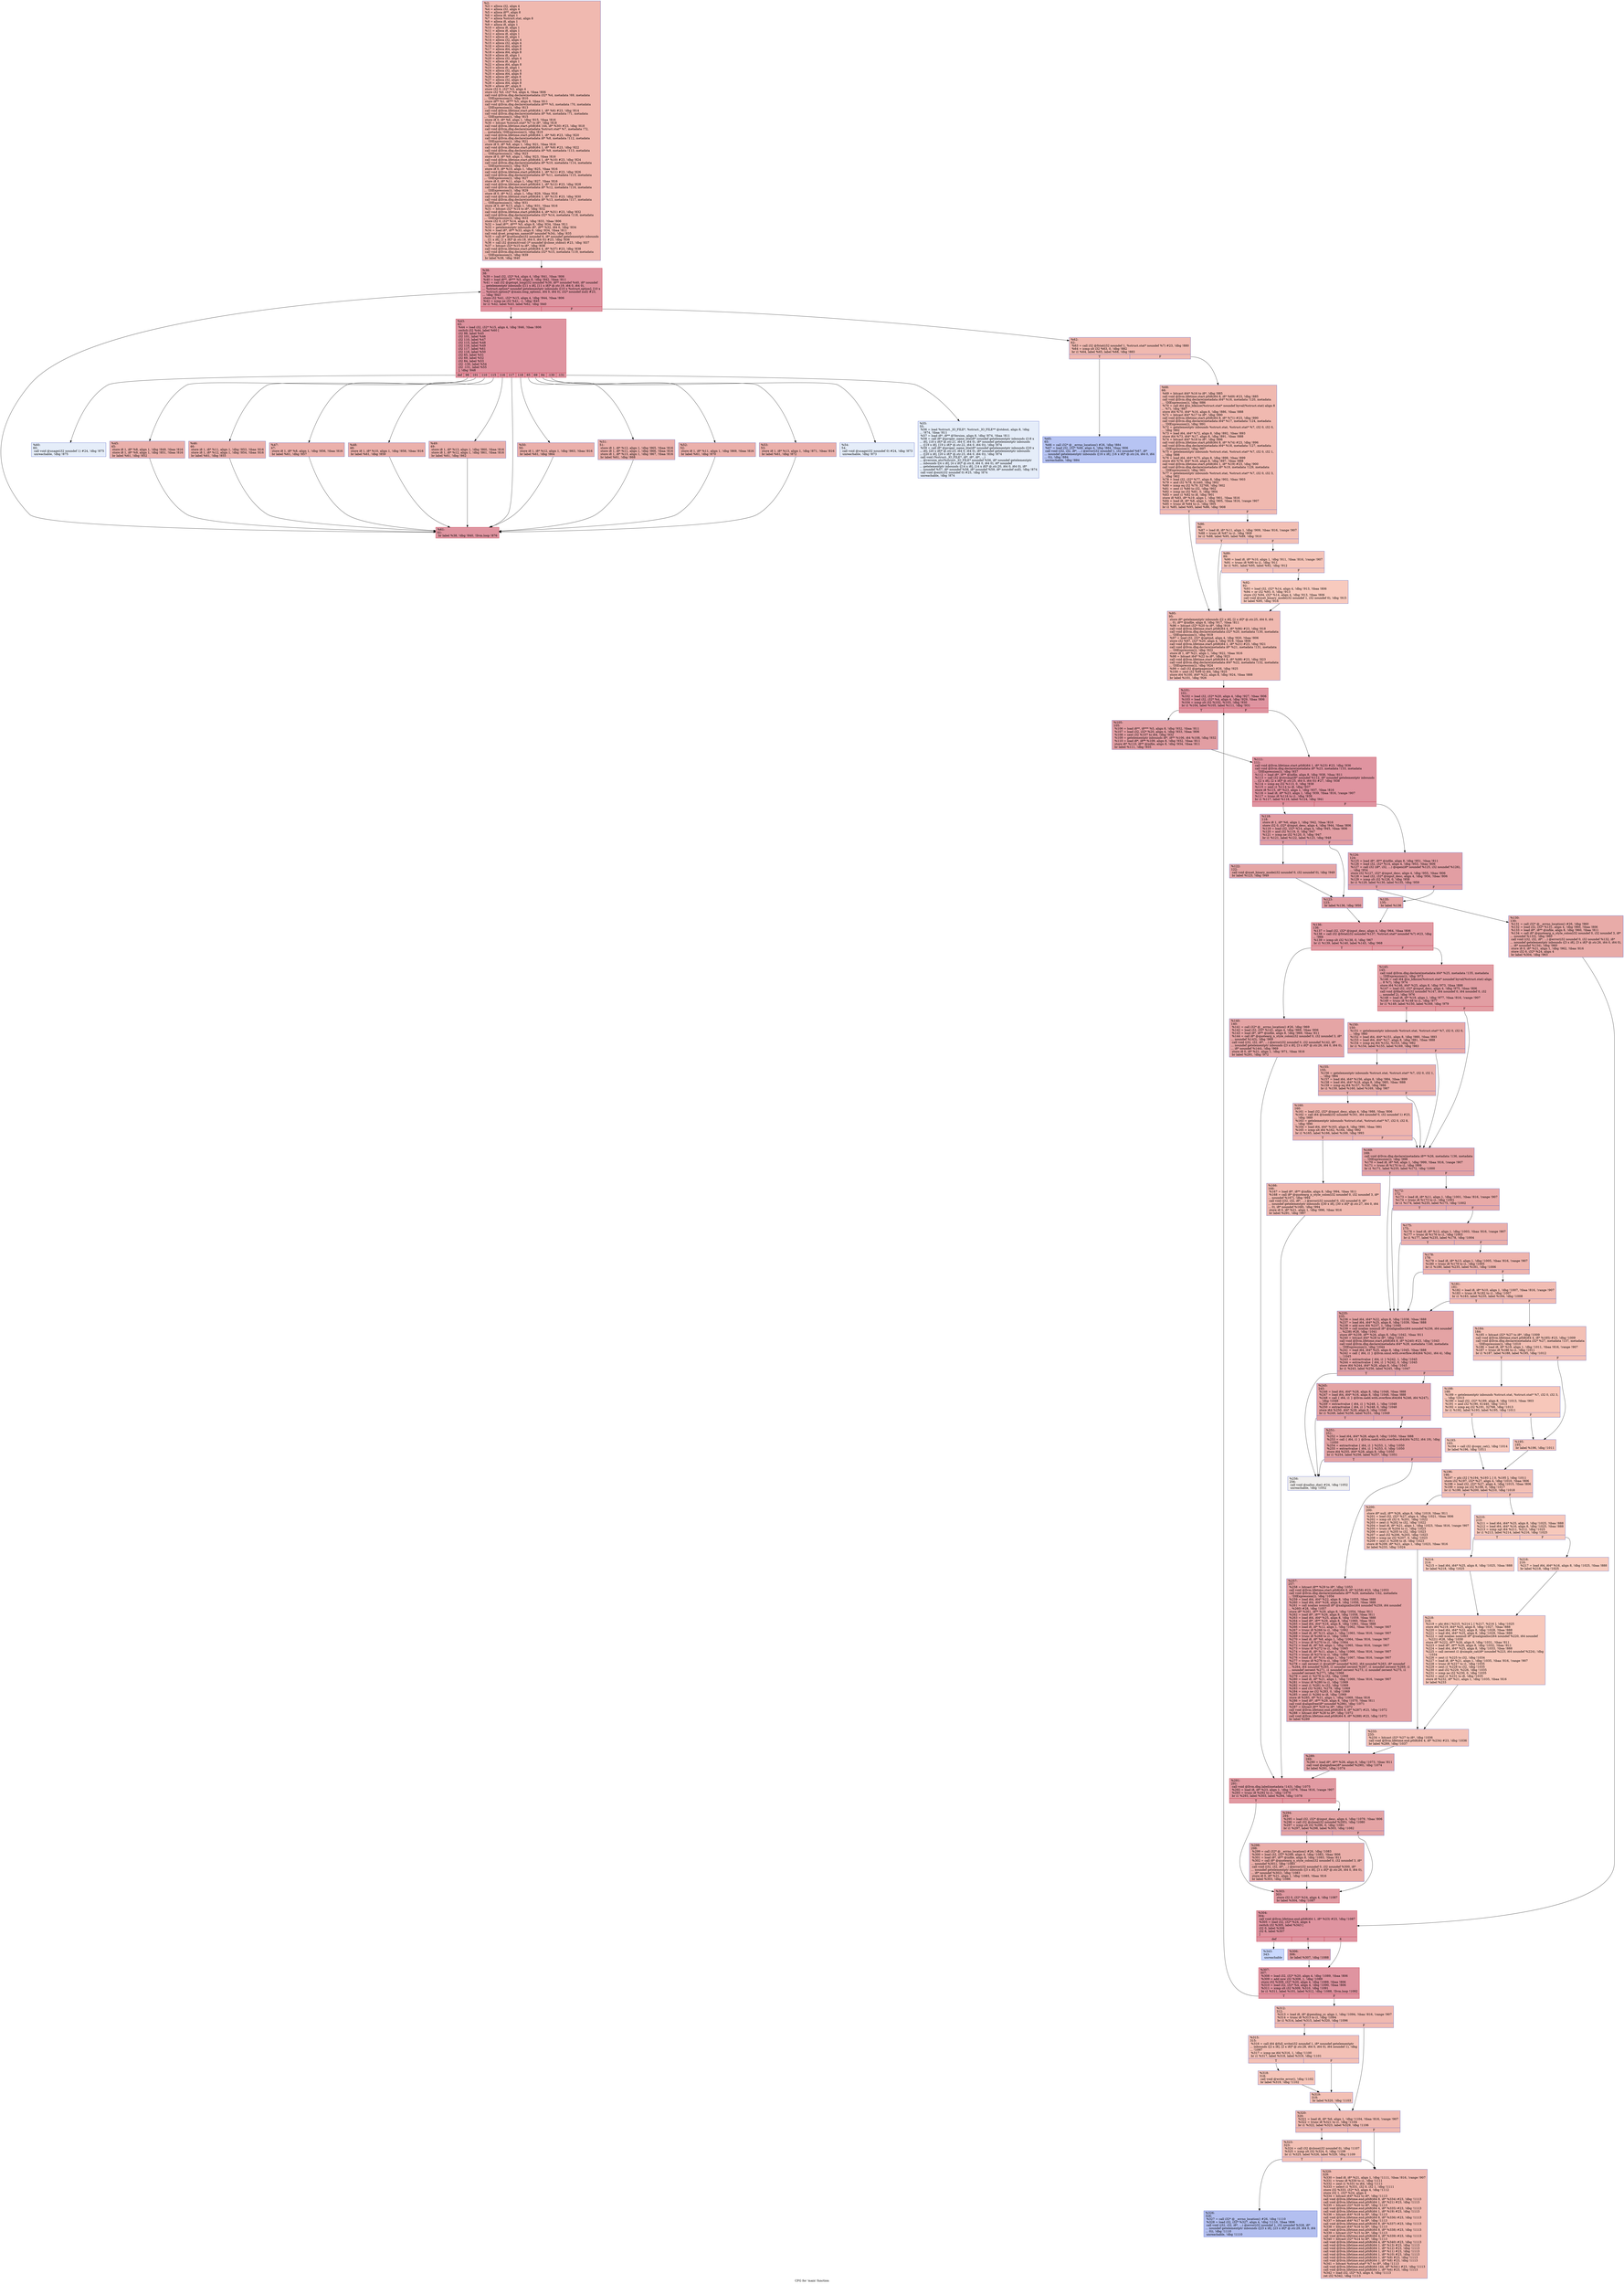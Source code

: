digraph "CFG for 'main' function" {
	label="CFG for 'main' function";

	Node0x7a3140 [shape=record,color="#3d50c3ff", style=filled, fillcolor="#de614d70",label="{%2:\l  %3 = alloca i32, align 4\l  %4 = alloca i32, align 4\l  %5 = alloca i8**, align 8\l  %6 = alloca i8, align 1\l  %7 = alloca %struct.stat, align 8\l  %8 = alloca i8, align 1\l  %9 = alloca i8, align 1\l  %10 = alloca i8, align 1\l  %11 = alloca i8, align 1\l  %12 = alloca i8, align 1\l  %13 = alloca i8, align 1\l  %14 = alloca i32, align 4\l  %15 = alloca i32, align 4\l  %16 = alloca i64, align 8\l  %17 = alloca i64, align 8\l  %18 = alloca i64, align 8\l  %19 = alloca i8, align 1\l  %20 = alloca i32, align 4\l  %21 = alloca i8, align 1\l  %22 = alloca i64, align 8\l  %23 = alloca i8, align 1\l  %24 = alloca i32, align 4\l  %25 = alloca i64, align 8\l  %26 = alloca i8*, align 8\l  %27 = alloca i32, align 4\l  %28 = alloca i64, align 8\l  %29 = alloca i8*, align 8\l  store i32 0, i32* %3, align 4\l  store i32 %0, i32* %4, align 4, !tbaa !806\l  call void @llvm.dbg.declare(metadata i32* %4, metadata !69, metadata\l... !DIExpression()), !dbg !810\l  store i8** %1, i8*** %5, align 8, !tbaa !811\l  call void @llvm.dbg.declare(metadata i8*** %5, metadata !70, metadata\l... !DIExpression()), !dbg !813\l  call void @llvm.lifetime.start.p0i8(i64 1, i8* %6) #23, !dbg !814\l  call void @llvm.dbg.declare(metadata i8* %6, metadata !71, metadata\l... !DIExpression()), !dbg !815\l  store i8 0, i8* %6, align 1, !dbg !815, !tbaa !816\l  %30 = bitcast %struct.stat* %7 to i8*, !dbg !818\l  call void @llvm.lifetime.start.p0i8(i64 144, i8* %30) #23, !dbg !818\l  call void @llvm.dbg.declare(metadata %struct.stat* %7, metadata !72,\l... metadata !DIExpression()), !dbg !819\l  call void @llvm.lifetime.start.p0i8(i64 1, i8* %8) #23, !dbg !820\l  call void @llvm.dbg.declare(metadata i8* %8, metadata !112, metadata\l... !DIExpression()), !dbg !821\l  store i8 0, i8* %8, align 1, !dbg !821, !tbaa !816\l  call void @llvm.lifetime.start.p0i8(i64 1, i8* %9) #23, !dbg !822\l  call void @llvm.dbg.declare(metadata i8* %9, metadata !113, metadata\l... !DIExpression()), !dbg !823\l  store i8 0, i8* %9, align 1, !dbg !823, !tbaa !816\l  call void @llvm.lifetime.start.p0i8(i64 1, i8* %10) #23, !dbg !824\l  call void @llvm.dbg.declare(metadata i8* %10, metadata !114, metadata\l... !DIExpression()), !dbg !825\l  store i8 0, i8* %10, align 1, !dbg !825, !tbaa !816\l  call void @llvm.lifetime.start.p0i8(i64 1, i8* %11) #23, !dbg !826\l  call void @llvm.dbg.declare(metadata i8* %11, metadata !115, metadata\l... !DIExpression()), !dbg !827\l  store i8 0, i8* %11, align 1, !dbg !827, !tbaa !816\l  call void @llvm.lifetime.start.p0i8(i64 1, i8* %12) #23, !dbg !828\l  call void @llvm.dbg.declare(metadata i8* %12, metadata !116, metadata\l... !DIExpression()), !dbg !829\l  store i8 0, i8* %12, align 1, !dbg !829, !tbaa !816\l  call void @llvm.lifetime.start.p0i8(i64 1, i8* %13) #23, !dbg !830\l  call void @llvm.dbg.declare(metadata i8* %13, metadata !117, metadata\l... !DIExpression()), !dbg !831\l  store i8 0, i8* %13, align 1, !dbg !831, !tbaa !816\l  %31 = bitcast i32* %14 to i8*, !dbg !832\l  call void @llvm.lifetime.start.p0i8(i64 4, i8* %31) #23, !dbg !832\l  call void @llvm.dbg.declare(metadata i32* %14, metadata !118, metadata\l... !DIExpression()), !dbg !833\l  store i32 0, i32* %14, align 4, !dbg !833, !tbaa !806\l  %32 = load i8**, i8*** %5, align 8, !dbg !834, !tbaa !811\l  %33 = getelementptr inbounds i8*, i8** %32, i64 0, !dbg !834\l  %34 = load i8*, i8** %33, align 8, !dbg !834, !tbaa !811\l  call void @set_program_name(i8* noundef %34), !dbg !835\l  %35 = call i8* @setlocale(i32 noundef 6, i8* noundef getelementptr inbounds\l... ([1 x i8], [1 x i8]* @.str.18, i64 0, i64 0)) #23, !dbg !836\l  %36 = call i32 @atexit(void ()* noundef @close_stdout) #23, !dbg !837\l  %37 = bitcast i32* %15 to i8*, !dbg !838\l  call void @llvm.lifetime.start.p0i8(i64 4, i8* %37) #23, !dbg !838\l  call void @llvm.dbg.declare(metadata i32* %15, metadata !119, metadata\l... !DIExpression()), !dbg !839\l  br label %38, !dbg !840\l}"];
	Node0x7a3140 -> Node0x798840;
	Node0x798840 [shape=record,color="#b70d28ff", style=filled, fillcolor="#b70d2870",label="{%38:\l38:                                               \l  %39 = load i32, i32* %4, align 4, !dbg !841, !tbaa !806\l  %40 = load i8**, i8*** %5, align 8, !dbg !842, !tbaa !811\l  %41 = call i32 @getopt_long(i32 noundef %39, i8** noundef %40, i8* noundef\l... getelementptr inbounds ([11 x i8], [11 x i8]* @.str.19, i64 0, i64 0),\l... %struct.option* noundef getelementptr inbounds ([10 x %struct.option], [10 x\l... %struct.option]* @main.long_options, i64 0, i64 0), i32* noundef null) #23,\l... !dbg !843\l  store i32 %41, i32* %15, align 4, !dbg !844, !tbaa !806\l  %42 = icmp ne i32 %41, -1, !dbg !845\l  br i1 %42, label %43, label %62, !dbg !840\l|{<s0>T|<s1>F}}"];
	Node0x798840:s0 -> Node0x798890;
	Node0x798840:s1 -> Node0x798cf0;
	Node0x798890 [shape=record,color="#b70d28ff", style=filled, fillcolor="#b70d2870",label="{%43:\l43:                                               \l  %44 = load i32, i32* %15, align 4, !dbg !846, !tbaa !806\l  switch i32 %44, label %60 [\l    i32 98, label %45\l    i32 101, label %46\l    i32 110, label %47\l    i32 115, label %48\l    i32 116, label %49\l    i32 117, label %61\l    i32 118, label %50\l    i32 65, label %51\l    i32 69, label %52\l    i32 84, label %53\l    i32 -130, label %54\l    i32 -131, label %55\l  ], !dbg !848\l|{<s0>def|<s1>98|<s2>101|<s3>110|<s4>115|<s5>116|<s6>117|<s7>118|<s8>65|<s9>69|<s10>84|<s11>-130|<s12>-131}}"];
	Node0x798890:s0 -> Node0x798c50;
	Node0x798890:s1 -> Node0x7988e0;
	Node0x798890:s2 -> Node0x798930;
	Node0x798890:s3 -> Node0x798980;
	Node0x798890:s4 -> Node0x7989d0;
	Node0x798890:s5 -> Node0x798a20;
	Node0x798890:s6 -> Node0x798ca0;
	Node0x798890:s7 -> Node0x798a70;
	Node0x798890:s8 -> Node0x798ac0;
	Node0x798890:s9 -> Node0x798b10;
	Node0x798890:s10 -> Node0x798b60;
	Node0x798890:s11 -> Node0x798bb0;
	Node0x798890:s12 -> Node0x798c00;
	Node0x7988e0 [shape=record,color="#3d50c3ff", style=filled, fillcolor="#d24b4070",label="{%45:\l45:                                               \l  store i8 1, i8* %8, align 1, !dbg !849, !tbaa !816\l  store i8 1, i8* %9, align 1, !dbg !851, !tbaa !816\l  br label %61, !dbg !852\l}"];
	Node0x7988e0 -> Node0x798ca0;
	Node0x798930 [shape=record,color="#3d50c3ff", style=filled, fillcolor="#d24b4070",label="{%46:\l46:                                               \l  store i8 1, i8* %11, align 1, !dbg !853, !tbaa !816\l  store i8 1, i8* %12, align 1, !dbg !854, !tbaa !816\l  br label %61, !dbg !855\l}"];
	Node0x798930 -> Node0x798ca0;
	Node0x798980 [shape=record,color="#3d50c3ff", style=filled, fillcolor="#d24b4070",label="{%47:\l47:                                               \l  store i8 1, i8* %8, align 1, !dbg !856, !tbaa !816\l  br label %61, !dbg !857\l}"];
	Node0x798980 -> Node0x798ca0;
	Node0x7989d0 [shape=record,color="#3d50c3ff", style=filled, fillcolor="#d24b4070",label="{%48:\l48:                                               \l  store i8 1, i8* %10, align 1, !dbg !858, !tbaa !816\l  br label %61, !dbg !859\l}"];
	Node0x7989d0 -> Node0x798ca0;
	Node0x798a20 [shape=record,color="#3d50c3ff", style=filled, fillcolor="#d24b4070",label="{%49:\l49:                                               \l  store i8 1, i8* %13, align 1, !dbg !860, !tbaa !816\l  store i8 1, i8* %12, align 1, !dbg !861, !tbaa !816\l  br label %61, !dbg !862\l}"];
	Node0x798a20 -> Node0x798ca0;
	Node0x798a70 [shape=record,color="#3d50c3ff", style=filled, fillcolor="#d24b4070",label="{%50:\l50:                                               \l  store i8 1, i8* %12, align 1, !dbg !863, !tbaa !816\l  br label %61, !dbg !864\l}"];
	Node0x798a70 -> Node0x798ca0;
	Node0x798ac0 [shape=record,color="#3d50c3ff", style=filled, fillcolor="#d24b4070",label="{%51:\l51:                                               \l  store i8 1, i8* %12, align 1, !dbg !865, !tbaa !816\l  store i8 1, i8* %11, align 1, !dbg !866, !tbaa !816\l  store i8 1, i8* %13, align 1, !dbg !867, !tbaa !816\l  br label %61, !dbg !868\l}"];
	Node0x798ac0 -> Node0x798ca0;
	Node0x798b10 [shape=record,color="#3d50c3ff", style=filled, fillcolor="#d24b4070",label="{%52:\l52:                                               \l  store i8 1, i8* %11, align 1, !dbg !869, !tbaa !816\l  br label %61, !dbg !870\l}"];
	Node0x798b10 -> Node0x798ca0;
	Node0x798b60 [shape=record,color="#3d50c3ff", style=filled, fillcolor="#d24b4070",label="{%53:\l53:                                               \l  store i8 1, i8* %13, align 1, !dbg !871, !tbaa !816\l  br label %61, !dbg !872\l}"];
	Node0x798b60 -> Node0x798ca0;
	Node0x798bb0 [shape=record,color="#3d50c3ff", style=filled, fillcolor="#c5d6f270",label="{%54:\l54:                                               \l  call void @usage(i32 noundef 0) #24, !dbg !873\l  unreachable, !dbg !873\l}"];
	Node0x798c00 [shape=record,color="#3d50c3ff", style=filled, fillcolor="#c5d6f270",label="{%55:\l55:                                               \l  %56 = load %struct._IO_FILE*, %struct._IO_FILE** @stdout, align 8, !dbg\l... !874, !tbaa !811\l  %57 = load i8*, i8** @Version, align 8, !dbg !874, !tbaa !811\l  %58 = call i8* @proper_name_lite(i8* noundef getelementptr inbounds ([18 x\l... i8], [18 x i8]* @.str.21, i64 0, i64 0), i8* noundef getelementptr inbounds\l... ([19 x i8], [19 x i8]* @.str.22, i64 0, i64 0)), !dbg !874\l  %59 = call i8* @proper_name_lite(i8* noundef getelementptr inbounds ([20 x\l... i8], [20 x i8]* @.str.23, i64 0, i64 0), i8* noundef getelementptr inbounds\l... ([20 x i8], [20 x i8]* @.str.23, i64 0, i64 0)), !dbg !874\l  call void (%struct._IO_FILE*, i8*, i8*, i8*, ...)\l... @version_etc(%struct._IO_FILE* noundef %56, i8* noundef getelementptr\l... inbounds ([4 x i8], [4 x i8]* @.str.8, i64 0, i64 0), i8* noundef\l... getelementptr inbounds ([14 x i8], [14 x i8]* @.str.20, i64 0, i64 0), i8*\l... noundef %57, i8* noundef %58, i8* noundef %59, i8* noundef null), !dbg !874\l  call void @exit(i32 noundef 0) #25, !dbg !874\l  unreachable, !dbg !874\l}"];
	Node0x798c50 [shape=record,color="#3d50c3ff", style=filled, fillcolor="#c5d6f270",label="{%60:\l60:                                               \l  call void @usage(i32 noundef 1) #24, !dbg !875\l  unreachable, !dbg !875\l}"];
	Node0x798ca0 [shape=record,color="#b70d28ff", style=filled, fillcolor="#b70d2870",label="{%61:\l61:                                               \l  br label %38, !dbg !840, !llvm.loop !876\l}"];
	Node0x798ca0 -> Node0x798840;
	Node0x798cf0 [shape=record,color="#3d50c3ff", style=filled, fillcolor="#de614d70",label="{%62:\l62:                                               \l  %63 = call i32 @fstat(i32 noundef 1, %struct.stat* noundef %7) #23, !dbg !880\l  %64 = icmp slt i32 %63, 0, !dbg !882\l  br i1 %64, label %65, label %68, !dbg !883\l|{<s0>T|<s1>F}}"];
	Node0x798cf0:s0 -> Node0x798d40;
	Node0x798cf0:s1 -> Node0x798d90;
	Node0x798d40 [shape=record,color="#3d50c3ff", style=filled, fillcolor="#5b7ae570",label="{%65:\l65:                                               \l  %66 = call i32* @__errno_location() #26, !dbg !884\l  %67 = load i32, i32* %66, align 4, !dbg !884, !tbaa !806\l  call void (i32, i32, i8*, ...) @error(i32 noundef 1, i32 noundef %67, i8*\l... noundef getelementptr inbounds ([16 x i8], [16 x i8]* @.str.24, i64 0, i64\l... 0)), !dbg !884\l  unreachable, !dbg !884\l}"];
	Node0x798d90 [shape=record,color="#3d50c3ff", style=filled, fillcolor="#de614d70",label="{%68:\l68:                                               \l  %69 = bitcast i64* %16 to i8*, !dbg !885\l  call void @llvm.lifetime.start.p0i8(i64 8, i8* %69) #23, !dbg !885\l  call void @llvm.dbg.declare(metadata i64* %16, metadata !120, metadata\l... !DIExpression()), !dbg !886\l  %70 = call i64 @io_blksize(%struct.stat* noundef byval(%struct.stat) align 8\l... %7), !dbg !887\l  store i64 %70, i64* %16, align 8, !dbg !886, !tbaa !888\l  %71 = bitcast i64* %17 to i8*, !dbg !890\l  call void @llvm.lifetime.start.p0i8(i64 8, i8* %71) #23, !dbg !890\l  call void @llvm.dbg.declare(metadata i64* %17, metadata !124, metadata\l... !DIExpression()), !dbg !891\l  %72 = getelementptr inbounds %struct.stat, %struct.stat* %7, i32 0, i32 0,\l... !dbg !892\l  %73 = load i64, i64* %72, align 8, !dbg !892, !tbaa !893\l  store i64 %73, i64* %17, align 8, !dbg !891, !tbaa !888\l  %74 = bitcast i64* %18 to i8*, !dbg !896\l  call void @llvm.lifetime.start.p0i8(i64 8, i8* %74) #23, !dbg !896\l  call void @llvm.dbg.declare(metadata i64* %18, metadata !127, metadata\l... !DIExpression()), !dbg !897\l  %75 = getelementptr inbounds %struct.stat, %struct.stat* %7, i32 0, i32 1,\l... !dbg !898\l  %76 = load i64, i64* %75, align 8, !dbg !898, !tbaa !899\l  store i64 %76, i64* %18, align 8, !dbg !897, !tbaa !888\l  call void @llvm.lifetime.start.p0i8(i64 1, i8* %19) #23, !dbg !900\l  call void @llvm.dbg.declare(metadata i8* %19, metadata !129, metadata\l... !DIExpression()), !dbg !901\l  %77 = getelementptr inbounds %struct.stat, %struct.stat* %7, i32 0, i32 3,\l... !dbg !902\l  %78 = load i32, i32* %77, align 8, !dbg !902, !tbaa !903\l  %79 = and i32 %78, 61440, !dbg !902\l  %80 = icmp eq i32 %79, 32768, !dbg !902\l  %81 = zext i1 %80 to i32, !dbg !902\l  %82 = icmp ne i32 %81, 0, !dbg !904\l  %83 = zext i1 %82 to i8, !dbg !901\l  store i8 %83, i8* %19, align 1, !dbg !901, !tbaa !816\l  %84 = load i8, i8* %8, align 1, !dbg !905, !tbaa !816, !range !907\l  %85 = trunc i8 %84 to i1, !dbg !905\l  br i1 %85, label %95, label %86, !dbg !908\l|{<s0>T|<s1>F}}"];
	Node0x798d90:s0 -> Node0x798ed0;
	Node0x798d90:s1 -> Node0x798de0;
	Node0x798de0 [shape=record,color="#3d50c3ff", style=filled, fillcolor="#e5705870",label="{%86:\l86:                                               \l  %87 = load i8, i8* %11, align 1, !dbg !909, !tbaa !816, !range !907\l  %88 = trunc i8 %87 to i1, !dbg !909\l  br i1 %88, label %95, label %89, !dbg !910\l|{<s0>T|<s1>F}}"];
	Node0x798de0:s0 -> Node0x798ed0;
	Node0x798de0:s1 -> Node0x798e30;
	Node0x798e30 [shape=record,color="#3d50c3ff", style=filled, fillcolor="#e97a5f70",label="{%89:\l89:                                               \l  %90 = load i8, i8* %10, align 1, !dbg !911, !tbaa !816, !range !907\l  %91 = trunc i8 %90 to i1, !dbg !911\l  br i1 %91, label %95, label %92, !dbg !912\l|{<s0>T|<s1>F}}"];
	Node0x798e30:s0 -> Node0x798ed0;
	Node0x798e30:s1 -> Node0x798e80;
	Node0x798e80 [shape=record,color="#3d50c3ff", style=filled, fillcolor="#ef886b70",label="{%92:\l92:                                               \l  %93 = load i32, i32* %14, align 4, !dbg !913, !tbaa !806\l  %94 = or i32 %93, 0, !dbg !913\l  store i32 %94, i32* %14, align 4, !dbg !913, !tbaa !806\l  call void @xset_binary_mode(i32 noundef 1, i32 noundef 0), !dbg !915\l  br label %95, !dbg !916\l}"];
	Node0x798e80 -> Node0x798ed0;
	Node0x798ed0 [shape=record,color="#3d50c3ff", style=filled, fillcolor="#de614d70",label="{%95:\l95:                                               \l  store i8* getelementptr inbounds ([2 x i8], [2 x i8]* @.str.25, i64 0, i64\l... 0), i8** @infile, align 8, !dbg !917, !tbaa !811\l  %96 = bitcast i32* %20 to i8*, !dbg !918\l  call void @llvm.lifetime.start.p0i8(i64 4, i8* %96) #23, !dbg !918\l  call void @llvm.dbg.declare(metadata i32* %20, metadata !130, metadata\l... !DIExpression()), !dbg !919\l  %97 = load i32, i32* @optind, align 4, !dbg !920, !tbaa !806\l  store i32 %97, i32* %20, align 4, !dbg !919, !tbaa !806\l  call void @llvm.lifetime.start.p0i8(i64 1, i8* %21) #23, !dbg !921\l  call void @llvm.dbg.declare(metadata i8* %21, metadata !131, metadata\l... !DIExpression()), !dbg !922\l  store i8 1, i8* %21, align 1, !dbg !922, !tbaa !816\l  %98 = bitcast i64* %22 to i8*, !dbg !923\l  call void @llvm.lifetime.start.p0i8(i64 8, i8* %98) #23, !dbg !923\l  call void @llvm.dbg.declare(metadata i64* %22, metadata !132, metadata\l... !DIExpression()), !dbg !924\l  %99 = call i32 @getpagesize() #26, !dbg !925\l  %100 = sext i32 %99 to i64, !dbg !925\l  store i64 %100, i64* %22, align 8, !dbg !924, !tbaa !888\l  br label %101, !dbg !926\l}"];
	Node0x798ed0 -> Node0x798f20;
	Node0x798f20 [shape=record,color="#b70d28ff", style=filled, fillcolor="#b70d2870",label="{%101:\l101:                                              \l  %102 = load i32, i32* %20, align 4, !dbg !927, !tbaa !806\l  %103 = load i32, i32* %4, align 4, !dbg !929, !tbaa !806\l  %104 = icmp slt i32 %102, %103, !dbg !930\l  br i1 %104, label %105, label %111, !dbg !931\l|{<s0>T|<s1>F}}"];
	Node0x798f20:s0 -> Node0x798f70;
	Node0x798f20:s1 -> Node0x798fc0;
	Node0x798f70 [shape=record,color="#3d50c3ff", style=filled, fillcolor="#be242e70",label="{%105:\l105:                                              \l  %106 = load i8**, i8*** %5, align 8, !dbg !932, !tbaa !811\l  %107 = load i32, i32* %20, align 4, !dbg !933, !tbaa !806\l  %108 = sext i32 %107 to i64, !dbg !932\l  %109 = getelementptr inbounds i8*, i8** %106, i64 %108, !dbg !932\l  %110 = load i8*, i8** %109, align 8, !dbg !932, !tbaa !811\l  store i8* %110, i8** @infile, align 8, !dbg !934, !tbaa !811\l  br label %111, !dbg !935\l}"];
	Node0x798f70 -> Node0x798fc0;
	Node0x798fc0 [shape=record,color="#b70d28ff", style=filled, fillcolor="#b70d2870",label="{%111:\l111:                                              \l  call void @llvm.lifetime.start.p0i8(i64 1, i8* %23) #23, !dbg !936\l  call void @llvm.dbg.declare(metadata i8* %23, metadata !133, metadata\l... !DIExpression()), !dbg !937\l  %112 = load i8*, i8** @infile, align 8, !dbg !938, !tbaa !811\l  %113 = call i32 @strcmp(i8* noundef %112, i8* noundef getelementptr inbounds\l... ([2 x i8], [2 x i8]* @.str.25, i64 0, i64 0)) #27, !dbg !938\l  %114 = icmp eq i32 %113, 0, !dbg !938\l  %115 = zext i1 %114 to i8, !dbg !937\l  store i8 %115, i8* %23, align 1, !dbg !937, !tbaa !816\l  %116 = load i8, i8* %23, align 1, !dbg !939, !tbaa !816, !range !907\l  %117 = trunc i8 %116 to i1, !dbg !939\l  br i1 %117, label %118, label %124, !dbg !941\l|{<s0>T|<s1>F}}"];
	Node0x798fc0:s0 -> Node0x799010;
	Node0x798fc0:s1 -> Node0x799100;
	Node0x799010 [shape=record,color="#3d50c3ff", style=filled, fillcolor="#be242e70",label="{%118:\l118:                                              \l  store i8 1, i8* %6, align 1, !dbg !942, !tbaa !816\l  store i32 0, i32* @input_desc, align 4, !dbg !944, !tbaa !806\l  %119 = load i32, i32* %14, align 4, !dbg !945, !tbaa !806\l  %120 = and i32 %119, 0, !dbg !947\l  %121 = icmp ne i32 %120, 0, !dbg !947\l  br i1 %121, label %122, label %123, !dbg !948\l|{<s0>T|<s1>F}}"];
	Node0x799010:s0 -> Node0x799060;
	Node0x799010:s1 -> Node0x7990b0;
	Node0x799060 [shape=record,color="#3d50c3ff", style=filled, fillcolor="#c5333470",label="{%122:\l122:                                              \l  call void @xset_binary_mode(i32 noundef 0, i32 noundef 0), !dbg !949\l  br label %123, !dbg !949\l}"];
	Node0x799060 -> Node0x7990b0;
	Node0x7990b0 [shape=record,color="#3d50c3ff", style=filled, fillcolor="#be242e70",label="{%123:\l123:                                              \l  br label %136, !dbg !950\l}"];
	Node0x7990b0 -> Node0x7991f0;
	Node0x799100 [shape=record,color="#3d50c3ff", style=filled, fillcolor="#be242e70",label="{%124:\l124:                                              \l  %125 = load i8*, i8** @infile, align 8, !dbg !951, !tbaa !811\l  %126 = load i32, i32* %14, align 4, !dbg !953, !tbaa !806\l  %127 = call i32 (i8*, i32, ...) @open(i8* noundef %125, i32 noundef %126),\l... !dbg !954\l  store i32 %127, i32* @input_desc, align 4, !dbg !955, !tbaa !806\l  %128 = load i32, i32* @input_desc, align 4, !dbg !956, !tbaa !806\l  %129 = icmp slt i32 %128, 0, !dbg !958\l  br i1 %129, label %130, label %135, !dbg !959\l|{<s0>T|<s1>F}}"];
	Node0x799100:s0 -> Node0x799150;
	Node0x799100:s1 -> Node0x7991a0;
	Node0x799150 [shape=record,color="#3d50c3ff", style=filled, fillcolor="#cc403a70",label="{%130:\l130:                                              \l  %131 = call i32* @__errno_location() #26, !dbg !960\l  %132 = load i32, i32* %131, align 4, !dbg !960, !tbaa !806\l  %133 = load i8*, i8** @infile, align 8, !dbg !960, !tbaa !811\l  %134 = call i8* @quotearg_n_style_colon(i32 noundef 0, i32 noundef 3, i8*\l... noundef %133), !dbg !960\l  call void (i32, i32, i8*, ...) @error(i32 noundef 0, i32 noundef %132, i8*\l... noundef getelementptr inbounds ([3 x i8], [3 x i8]* @.str.26, i64 0, i64 0),\l... i8* noundef %134), !dbg !960\l  store i8 0, i8* %21, align 1, !dbg !962, !tbaa !816\l  store i32 6, i32* %24, align 4\l  br label %304, !dbg !963\l}"];
	Node0x799150 -> Node0x7a5c20;
	Node0x7991a0 [shape=record,color="#3d50c3ff", style=filled, fillcolor="#c5333470",label="{%135:\l135:                                              \l  br label %136\l}"];
	Node0x7991a0 -> Node0x7991f0;
	Node0x7991f0 [shape=record,color="#b70d28ff", style=filled, fillcolor="#bb1b2c70",label="{%136:\l136:                                              \l  %137 = load i32, i32* @input_desc, align 4, !dbg !964, !tbaa !806\l  %138 = call i32 @fstat(i32 noundef %137, %struct.stat* noundef %7) #23, !dbg\l... !966\l  %139 = icmp slt i32 %138, 0, !dbg !967\l  br i1 %139, label %140, label %145, !dbg !968\l|{<s0>T|<s1>F}}"];
	Node0x7991f0:s0 -> Node0x799240;
	Node0x7991f0:s1 -> Node0x799290;
	Node0x799240 [shape=record,color="#3d50c3ff", style=filled, fillcolor="#c5333470",label="{%140:\l140:                                              \l  %141 = call i32* @__errno_location() #26, !dbg !969\l  %142 = load i32, i32* %141, align 4, !dbg !969, !tbaa !806\l  %143 = load i8*, i8** @infile, align 8, !dbg !969, !tbaa !811\l  %144 = call i8* @quotearg_n_style_colon(i32 noundef 0, i32 noundef 3, i8*\l... noundef %143), !dbg !969\l  call void (i32, i32, i8*, ...) @error(i32 noundef 0, i32 noundef %142, i8*\l... noundef getelementptr inbounds ([3 x i8], [3 x i8]* @.str.26, i64 0, i64 0),\l... i8* noundef %144), !dbg !969\l  store i8 0, i8* %21, align 1, !dbg !971, !tbaa !816\l  br label %291, !dbg !972\l}"];
	Node0x799240 -> Node0x7a5ae0;
	Node0x799290 [shape=record,color="#b70d28ff", style=filled, fillcolor="#be242e70",label="{%145:\l145:                                              \l  call void @llvm.dbg.declare(metadata i64* %25, metadata !135, metadata\l... !DIExpression()), !dbg !973\l  %146 = call i64 @io_blksize(%struct.stat* noundef byval(%struct.stat) align\l... 8 %7), !dbg !974\l  store i64 %146, i64* %25, align 8, !dbg !973, !tbaa !888\l  %147 = load i32, i32* @input_desc, align 4, !dbg !975, !tbaa !806\l  call void @fdadvise(i32 noundef %147, i64 noundef 0, i64 noundef 0, i32\l... noundef 2), !dbg !976\l  %148 = load i8, i8* %19, align 1, !dbg !977, !tbaa !816, !range !907\l  %149 = trunc i8 %148 to i1, !dbg !977\l  br i1 %149, label %150, label %169, !dbg !979\l|{<s0>T|<s1>F}}"];
	Node0x799290:s0 -> Node0x7992e0;
	Node0x799290:s1 -> Node0x799420;
	Node0x7992e0 [shape=record,color="#3d50c3ff", style=filled, fillcolor="#ca3b3770",label="{%150:\l150:                                              \l  %151 = getelementptr inbounds %struct.stat, %struct.stat* %7, i32 0, i32 0,\l... !dbg !980\l  %152 = load i64, i64* %151, align 8, !dbg !980, !tbaa !893\l  %153 = load i64, i64* %17, align 8, !dbg !981, !tbaa !888\l  %154 = icmp eq i64 %152, %153, !dbg !982\l  br i1 %154, label %155, label %169, !dbg !983\l|{<s0>T|<s1>F}}"];
	Node0x7992e0:s0 -> Node0x799330;
	Node0x7992e0:s1 -> Node0x799420;
	Node0x799330 [shape=record,color="#3d50c3ff", style=filled, fillcolor="#d0473d70",label="{%155:\l155:                                              \l  %156 = getelementptr inbounds %struct.stat, %struct.stat* %7, i32 0, i32 1,\l... !dbg !984\l  %157 = load i64, i64* %156, align 8, !dbg !984, !tbaa !899\l  %158 = load i64, i64* %18, align 8, !dbg !985, !tbaa !888\l  %159 = icmp eq i64 %157, %158, !dbg !986\l  br i1 %159, label %160, label %169, !dbg !987\l|{<s0>T|<s1>F}}"];
	Node0x799330:s0 -> Node0x799380;
	Node0x799330:s1 -> Node0x799420;
	Node0x799380 [shape=record,color="#3d50c3ff", style=filled, fillcolor="#d8564670",label="{%160:\l160:                                              \l  %161 = load i32, i32* @input_desc, align 4, !dbg !988, !tbaa !806\l  %162 = call i64 @lseek(i32 noundef %161, i64 noundef 0, i32 noundef 1) #23,\l... !dbg !989\l  %163 = getelementptr inbounds %struct.stat, %struct.stat* %7, i32 0, i32 8,\l... !dbg !990\l  %164 = load i64, i64* %163, align 8, !dbg !990, !tbaa !991\l  %165 = icmp slt i64 %162, %164, !dbg !992\l  br i1 %165, label %166, label %169, !dbg !993\l|{<s0>T|<s1>F}}"];
	Node0x799380:s0 -> Node0x7993d0;
	Node0x799380:s1 -> Node0x799420;
	Node0x7993d0 [shape=record,color="#3d50c3ff", style=filled, fillcolor="#de614d70",label="{%166:\l166:                                              \l  %167 = load i8*, i8** @infile, align 8, !dbg !994, !tbaa !811\l  %168 = call i8* @quotearg_n_style_colon(i32 noundef 0, i32 noundef 3, i8*\l... noundef %167), !dbg !994\l  call void (i32, i32, i8*, ...) @error(i32 noundef 0, i32 noundef 0, i8*\l... noundef getelementptr inbounds ([30 x i8], [30 x i8]* @.str.27, i64 0, i64\l... 0), i8* noundef %168), !dbg !994\l  store i8 0, i8* %21, align 1, !dbg !996, !tbaa !816\l  br label %291, !dbg !997\l}"];
	Node0x7993d0 -> Node0x7a5ae0;
	Node0x799420 [shape=record,color="#3d50c3ff", style=filled, fillcolor="#c32e3170",label="{%169:\l169:                                              \l  call void @llvm.dbg.declare(metadata i8** %26, metadata !136, metadata\l... !DIExpression()), !dbg !998\l  %170 = load i8, i8* %8, align 1, !dbg !999, !tbaa !816, !range !907\l  %171 = trunc i8 %170 to i1, !dbg !999\l  br i1 %171, label %235, label %172, !dbg !1000\l|{<s0>T|<s1>F}}"];
	Node0x799420:s0 -> Node0x799920;
	Node0x799420:s1 -> Node0x799470;
	Node0x799470 [shape=record,color="#3d50c3ff", style=filled, fillcolor="#ca3b3770",label="{%172:\l172:                                              \l  %173 = load i8, i8* %11, align 1, !dbg !1001, !tbaa !816, !range !907\l  %174 = trunc i8 %173 to i1, !dbg !1001\l  br i1 %174, label %235, label %175, !dbg !1002\l|{<s0>T|<s1>F}}"];
	Node0x799470:s0 -> Node0x799920;
	Node0x799470:s1 -> Node0x7994c0;
	Node0x7994c0 [shape=record,color="#3d50c3ff", style=filled, fillcolor="#d24b4070",label="{%175:\l175:                                              \l  %176 = load i8, i8* %12, align 1, !dbg !1003, !tbaa !816, !range !907\l  %177 = trunc i8 %176 to i1, !dbg !1003\l  br i1 %177, label %235, label %178, !dbg !1004\l|{<s0>T|<s1>F}}"];
	Node0x7994c0:s0 -> Node0x799920;
	Node0x7994c0:s1 -> Node0x799510;
	Node0x799510 [shape=record,color="#3d50c3ff", style=filled, fillcolor="#d8564670",label="{%178:\l178:                                              \l  %179 = load i8, i8* %13, align 1, !dbg !1005, !tbaa !816, !range !907\l  %180 = trunc i8 %179 to i1, !dbg !1005\l  br i1 %180, label %235, label %181, !dbg !1006\l|{<s0>T|<s1>F}}"];
	Node0x799510:s0 -> Node0x799920;
	Node0x799510:s1 -> Node0x799560;
	Node0x799560 [shape=record,color="#3d50c3ff", style=filled, fillcolor="#e1675170",label="{%181:\l181:                                              \l  %182 = load i8, i8* %10, align 1, !dbg !1007, !tbaa !816, !range !907\l  %183 = trunc i8 %182 to i1, !dbg !1007\l  br i1 %183, label %235, label %184, !dbg !1008\l|{<s0>T|<s1>F}}"];
	Node0x799560:s0 -> Node0x799920;
	Node0x799560:s1 -> Node0x7995b0;
	Node0x7995b0 [shape=record,color="#3d50c3ff", style=filled, fillcolor="#e5705870",label="{%184:\l184:                                              \l  %185 = bitcast i32* %27 to i8*, !dbg !1009\l  call void @llvm.lifetime.start.p0i8(i64 4, i8* %185) #23, !dbg !1009\l  call void @llvm.dbg.declare(metadata i32* %27, metadata !137, metadata\l... !DIExpression()), !dbg !1010\l  %186 = load i8, i8* %19, align 1, !dbg !1011, !tbaa !816, !range !907\l  %187 = trunc i8 %186 to i1, !dbg !1011\l  br i1 %187, label %188, label %195, !dbg !1012\l|{<s0>T|<s1>F}}"];
	Node0x7995b0:s0 -> Node0x799600;
	Node0x7995b0:s1 -> Node0x7996a0;
	Node0x799600 [shape=record,color="#3d50c3ff", style=filled, fillcolor="#ec7f6370",label="{%188:\l188:                                              \l  %189 = getelementptr inbounds %struct.stat, %struct.stat* %7, i32 0, i32 3,\l... !dbg !1013\l  %190 = load i32, i32* %189, align 8, !dbg !1013, !tbaa !903\l  %191 = and i32 %190, 61440, !dbg !1013\l  %192 = icmp eq i32 %191, 32768, !dbg !1013\l  br i1 %192, label %193, label %195, !dbg !1011\l|{<s0>T|<s1>F}}"];
	Node0x799600:s0 -> Node0x799650;
	Node0x799600:s1 -> Node0x7996a0;
	Node0x799650 [shape=record,color="#3d50c3ff", style=filled, fillcolor="#ef886b70",label="{%193:\l193:                                              \l  %194 = call i32 @copy_cat(), !dbg !1014\l  br label %196, !dbg !1011\l}"];
	Node0x799650 -> Node0x7996f0;
	Node0x7996a0 [shape=record,color="#3d50c3ff", style=filled, fillcolor="#e8765c70",label="{%195:\l195:                                              \l  br label %196, !dbg !1011\l}"];
	Node0x7996a0 -> Node0x7996f0;
	Node0x7996f0 [shape=record,color="#3d50c3ff", style=filled, fillcolor="#e5705870",label="{%196:\l196:                                              \l  %197 = phi i32 [ %194, %193 ], [ 0, %195 ], !dbg !1011\l  store i32 %197, i32* %27, align 4, !dbg !1010, !tbaa !806\l  %198 = load i32, i32* %27, align 4, !dbg !1015, !tbaa !806\l  %199 = icmp ne i32 %198, 0, !dbg !1017\l  br i1 %199, label %200, label %210, !dbg !1018\l|{<s0>T|<s1>F}}"];
	Node0x7996f0:s0 -> Node0x799740;
	Node0x7996f0:s1 -> Node0x799790;
	Node0x799740 [shape=record,color="#3d50c3ff", style=filled, fillcolor="#e97a5f70",label="{%200:\l200:                                              \l  store i8* null, i8** %26, align 8, !dbg !1019, !tbaa !811\l  %201 = load i32, i32* %27, align 4, !dbg !1021, !tbaa !806\l  %202 = icmp slt i32 0, %201, !dbg !1022\l  %203 = zext i1 %202 to i32, !dbg !1022\l  %204 = load i8, i8* %21, align 1, !dbg !1023, !tbaa !816, !range !907\l  %205 = trunc i8 %204 to i1, !dbg !1023\l  %206 = zext i1 %205 to i32, !dbg !1023\l  %207 = and i32 %206, %203, !dbg !1023\l  %208 = icmp ne i32 %207, 0, !dbg !1023\l  %209 = zext i1 %208 to i8, !dbg !1023\l  store i8 %209, i8* %21, align 1, !dbg !1023, !tbaa !816\l  br label %233, !dbg !1024\l}"];
	Node0x799740 -> Node0x7998d0;
	Node0x799790 [shape=record,color="#3d50c3ff", style=filled, fillcolor="#ed836670",label="{%210:\l210:                                              \l  %211 = load i64, i64* %25, align 8, !dbg !1025, !tbaa !888\l  %212 = load i64, i64* %16, align 8, !dbg !1025, !tbaa !888\l  %213 = icmp sgt i64 %211, %212, !dbg !1025\l  br i1 %213, label %214, label %216, !dbg !1025\l|{<s0>T|<s1>F}}"];
	Node0x799790:s0 -> Node0x7997e0;
	Node0x799790:s1 -> Node0x799830;
	Node0x7997e0 [shape=record,color="#3d50c3ff", style=filled, fillcolor="#f08b6e70",label="{%214:\l214:                                              \l  %215 = load i64, i64* %25, align 8, !dbg !1025, !tbaa !888\l  br label %218, !dbg !1025\l}"];
	Node0x7997e0 -> Node0x799880;
	Node0x799830 [shape=record,color="#3d50c3ff", style=filled, fillcolor="#f08b6e70",label="{%216:\l216:                                              \l  %217 = load i64, i64* %16, align 8, !dbg !1025, !tbaa !888\l  br label %218, !dbg !1025\l}"];
	Node0x799830 -> Node0x799880;
	Node0x799880 [shape=record,color="#3d50c3ff", style=filled, fillcolor="#ed836670",label="{%218:\l218:                                              \l  %219 = phi i64 [ %215, %214 ], [ %217, %216 ], !dbg !1025\l  store i64 %219, i64* %25, align 8, !dbg !1027, !tbaa !888\l  %220 = load i64, i64* %22, align 8, !dbg !1028, !tbaa !888\l  %221 = load i64, i64* %25, align 8, !dbg !1029, !tbaa !888\l  %222 = call noalias nonnull i8* @xalignalloc(i64 noundef %220, i64 noundef\l... %221) #28, !dbg !1030\l  store i8* %222, i8** %26, align 8, !dbg !1031, !tbaa !811\l  %223 = load i8*, i8** %26, align 8, !dbg !1032, !tbaa !811\l  %224 = load i64, i64* %25, align 8, !dbg !1033, !tbaa !888\l  %225 = call zeroext i1 @simple_cat(i8* noundef %223, i64 noundef %224), !dbg\l... !1034\l  %226 = zext i1 %225 to i32, !dbg !1034\l  %227 = load i8, i8* %21, align 1, !dbg !1035, !tbaa !816, !range !907\l  %228 = trunc i8 %227 to i1, !dbg !1035\l  %229 = zext i1 %228 to i32, !dbg !1035\l  %230 = and i32 %229, %226, !dbg !1035\l  %231 = icmp ne i32 %230, 0, !dbg !1035\l  %232 = zext i1 %231 to i8, !dbg !1035\l  store i8 %232, i8* %21, align 1, !dbg !1035, !tbaa !816\l  br label %233\l}"];
	Node0x799880 -> Node0x7998d0;
	Node0x7998d0 [shape=record,color="#3d50c3ff", style=filled, fillcolor="#e5705870",label="{%233:\l233:                                              \l  %234 = bitcast i32* %27 to i8*, !dbg !1036\l  call void @llvm.lifetime.end.p0i8(i64 4, i8* %234) #23, !dbg !1036\l  br label %289, !dbg !1037\l}"];
	Node0x7998d0 -> Node0x7a5a90;
	Node0x799920 [shape=record,color="#3d50c3ff", style=filled, fillcolor="#c32e3170",label="{%235:\l235:                                              \l  %236 = load i64, i64* %22, align 8, !dbg !1038, !tbaa !888\l  %237 = load i64, i64* %25, align 8, !dbg !1039, !tbaa !888\l  %238 = add nsw i64 %237, 1, !dbg !1040\l  %239 = call noalias nonnull i8* @xalignalloc(i64 noundef %236, i64 noundef\l... %238) #28, !dbg !1041\l  store i8* %239, i8** %26, align 8, !dbg !1042, !tbaa !811\l  %240 = bitcast i64* %28 to i8*, !dbg !1043\l  call void @llvm.lifetime.start.p0i8(i64 8, i8* %240) #23, !dbg !1043\l  call void @llvm.dbg.declare(metadata i64* %28, metadata !140, metadata\l... !DIExpression()), !dbg !1044\l  %241 = load i64, i64* %25, align 8, !dbg !1045, !tbaa !888\l  %242 = call \{ i64, i1 \} @llvm.smul.with.overflow.i64(i64 %241, i64 4), !dbg\l... !1045\l  %243 = extractvalue \{ i64, i1 \} %242, 1, !dbg !1045\l  %244 = extractvalue \{ i64, i1 \} %242, 0, !dbg !1045\l  store i64 %244, i64* %28, align 8, !dbg !1045\l  br i1 %243, label %256, label %245, !dbg !1047\l|{<s0>T|<s1>F}}"];
	Node0x799920:s0 -> Node0x7a59f0;
	Node0x799920:s1 -> Node0x799970;
	Node0x799970 [shape=record,color="#3d50c3ff", style=filled, fillcolor="#c32e3170",label="{%245:\l245:                                              \l  %246 = load i64, i64* %28, align 8, !dbg !1048, !tbaa !888\l  %247 = load i64, i64* %16, align 8, !dbg !1048, !tbaa !888\l  %248 = call \{ i64, i1 \} @llvm.sadd.with.overflow.i64(i64 %246, i64 %247),\l... !dbg !1048\l  %249 = extractvalue \{ i64, i1 \} %248, 1, !dbg !1048\l  %250 = extractvalue \{ i64, i1 \} %248, 0, !dbg !1048\l  store i64 %250, i64* %28, align 8, !dbg !1048\l  br i1 %249, label %256, label %251, !dbg !1049\l|{<s0>T|<s1>F}}"];
	Node0x799970:s0 -> Node0x7a59f0;
	Node0x799970:s1 -> Node0x7a59a0;
	Node0x7a59a0 [shape=record,color="#3d50c3ff", style=filled, fillcolor="#c32e3170",label="{%251:\l251:                                              \l  %252 = load i64, i64* %28, align 8, !dbg !1050, !tbaa !888\l  %253 = call \{ i64, i1 \} @llvm.sadd.with.overflow.i64(i64 %252, i64 19), !dbg\l... !1050\l  %254 = extractvalue \{ i64, i1 \} %253, 1, !dbg !1050\l  %255 = extractvalue \{ i64, i1 \} %253, 0, !dbg !1050\l  store i64 %255, i64* %28, align 8, !dbg !1050\l  br i1 %254, label %256, label %257, !dbg !1051\l|{<s0>T|<s1>F}}"];
	Node0x7a59a0:s0 -> Node0x7a59f0;
	Node0x7a59a0:s1 -> Node0x7a5a40;
	Node0x7a59f0 [shape=record,color="#3d50c3ff", style=filled, fillcolor="#e0dbd870",label="{%256:\l256:                                              \l  call void @xalloc_die() #24, !dbg !1052\l  unreachable, !dbg !1052\l}"];
	Node0x7a5a40 [shape=record,color="#3d50c3ff", style=filled, fillcolor="#c32e3170",label="{%257:\l257:                                              \l  %258 = bitcast i8** %29 to i8*, !dbg !1053\l  call void @llvm.lifetime.start.p0i8(i64 8, i8* %258) #23, !dbg !1053\l  call void @llvm.dbg.declare(metadata i8** %29, metadata !142, metadata\l... !DIExpression()), !dbg !1054\l  %259 = load i64, i64* %22, align 8, !dbg !1055, !tbaa !888\l  %260 = load i64, i64* %28, align 8, !dbg !1056, !tbaa !888\l  %261 = call noalias nonnull i8* @xalignalloc(i64 noundef %259, i64 noundef\l... %260) #28, !dbg !1057\l  store i8* %261, i8** %29, align 8, !dbg !1054, !tbaa !811\l  %262 = load i8*, i8** %26, align 8, !dbg !1058, !tbaa !811\l  %263 = load i64, i64* %25, align 8, !dbg !1059, !tbaa !888\l  %264 = load i8*, i8** %29, align 8, !dbg !1060, !tbaa !811\l  %265 = load i64, i64* %16, align 8, !dbg !1061, !tbaa !888\l  %266 = load i8, i8* %12, align 1, !dbg !1062, !tbaa !816, !range !907\l  %267 = trunc i8 %266 to i1, !dbg !1062\l  %268 = load i8, i8* %13, align 1, !dbg !1063, !tbaa !816, !range !907\l  %269 = trunc i8 %268 to i1, !dbg !1063\l  %270 = load i8, i8* %8, align 1, !dbg !1064, !tbaa !816, !range !907\l  %271 = trunc i8 %270 to i1, !dbg !1064\l  %272 = load i8, i8* %9, align 1, !dbg !1065, !tbaa !816, !range !907\l  %273 = trunc i8 %272 to i1, !dbg !1065\l  %274 = load i8, i8* %11, align 1, !dbg !1066, !tbaa !816, !range !907\l  %275 = trunc i8 %274 to i1, !dbg !1066\l  %276 = load i8, i8* %10, align 1, !dbg !1067, !tbaa !816, !range !907\l  %277 = trunc i8 %276 to i1, !dbg !1067\l  %278 = call zeroext i1 @cat(i8* noundef %262, i64 noundef %263, i8* noundef\l... %264, i64 noundef %265, i1 noundef zeroext %267, i1 noundef zeroext %269, i1\l... noundef zeroext %271, i1 noundef zeroext %273, i1 noundef zeroext %275, i1\l... noundef zeroext %277), !dbg !1068\l  %279 = zext i1 %278 to i32, !dbg !1068\l  %280 = load i8, i8* %21, align 1, !dbg !1069, !tbaa !816, !range !907\l  %281 = trunc i8 %280 to i1, !dbg !1069\l  %282 = zext i1 %281 to i32, !dbg !1069\l  %283 = and i32 %282, %279, !dbg !1069\l  %284 = icmp ne i32 %283, 0, !dbg !1069\l  %285 = zext i1 %284 to i8, !dbg !1069\l  store i8 %285, i8* %21, align 1, !dbg !1069, !tbaa !816\l  %286 = load i8*, i8** %29, align 8, !dbg !1070, !tbaa !811\l  call void @alignfree(i8* noundef %286), !dbg !1071\l  %287 = bitcast i8** %29 to i8*, !dbg !1072\l  call void @llvm.lifetime.end.p0i8(i64 8, i8* %287) #23, !dbg !1072\l  %288 = bitcast i64* %28 to i8*, !dbg !1072\l  call void @llvm.lifetime.end.p0i8(i64 8, i8* %288) #23, !dbg !1072\l  br label %289\l}"];
	Node0x7a5a40 -> Node0x7a5a90;
	Node0x7a5a90 [shape=record,color="#3d50c3ff", style=filled, fillcolor="#c32e3170",label="{%289:\l289:                                              \l  %290 = load i8*, i8** %26, align 8, !dbg !1073, !tbaa !811\l  call void @alignfree(i8* noundef %290), !dbg !1074\l  br label %291, !dbg !1074\l}"];
	Node0x7a5a90 -> Node0x7a5ae0;
	Node0x7a5ae0 [shape=record,color="#b70d28ff", style=filled, fillcolor="#bb1b2c70",label="{%291:\l291:                                              \l  call void @llvm.dbg.label(metadata !143), !dbg !1075\l  %292 = load i8, i8* %23, align 1, !dbg !1076, !tbaa !816, !range !907\l  %293 = trunc i8 %292 to i1, !dbg !1076\l  br i1 %293, label %303, label %294, !dbg !1078\l|{<s0>T|<s1>F}}"];
	Node0x7a5ae0:s0 -> Node0x7a5bd0;
	Node0x7a5ae0:s1 -> Node0x7a5b30;
	Node0x7a5b30 [shape=record,color="#3d50c3ff", style=filled, fillcolor="#c32e3170",label="{%294:\l294:                                              \l  %295 = load i32, i32* @input_desc, align 4, !dbg !1079, !tbaa !806\l  %296 = call i32 @close(i32 noundef %295), !dbg !1080\l  %297 = icmp slt i32 %296, 0, !dbg !1081\l  br i1 %297, label %298, label %303, !dbg !1082\l|{<s0>T|<s1>F}}"];
	Node0x7a5b30:s0 -> Node0x7a5b80;
	Node0x7a5b30:s1 -> Node0x7a5bd0;
	Node0x7a5b80 [shape=record,color="#3d50c3ff", style=filled, fillcolor="#d0473d70",label="{%298:\l298:                                              \l  %299 = call i32* @__errno_location() #26, !dbg !1083\l  %300 = load i32, i32* %299, align 4, !dbg !1083, !tbaa !806\l  %301 = load i8*, i8** @infile, align 8, !dbg !1083, !tbaa !811\l  %302 = call i8* @quotearg_n_style_colon(i32 noundef 0, i32 noundef 3, i8*\l... noundef %301), !dbg !1083\l  call void (i32, i32, i8*, ...) @error(i32 noundef 0, i32 noundef %300, i8*\l... noundef getelementptr inbounds ([3 x i8], [3 x i8]* @.str.26, i64 0, i64 0),\l... i8* noundef %302), !dbg !1083\l  store i8 0, i8* %21, align 1, !dbg !1085, !tbaa !816\l  br label %303, !dbg !1086\l}"];
	Node0x7a5b80 -> Node0x7a5bd0;
	Node0x7a5bd0 [shape=record,color="#b70d28ff", style=filled, fillcolor="#bb1b2c70",label="{%303:\l303:                                              \l  store i32 0, i32* %24, align 4, !dbg !1087\l  br label %304, !dbg !1087\l}"];
	Node0x7a5bd0 -> Node0x7a5c20;
	Node0x7a5c20 [shape=record,color="#b70d28ff", style=filled, fillcolor="#b70d2870",label="{%304:\l304:                                              \l  call void @llvm.lifetime.end.p0i8(i64 1, i8* %23) #23, !dbg !1087\l  %305 = load i32, i32* %24, align 4\l  switch i32 %305, label %343 [\l    i32 0, label %306\l    i32 6, label %307\l  ]\l|{<s0>def|<s1>0|<s2>6}}"];
	Node0x7a5c20:s0 -> Node0x7a5f90;
	Node0x7a5c20:s1 -> Node0x7a5c70;
	Node0x7a5c20:s2 -> Node0x7a5cc0;
	Node0x7a5c70 [shape=record,color="#3d50c3ff", style=filled, fillcolor="#be242e70",label="{%306:\l306:                                              \l  br label %307, !dbg !1088\l}"];
	Node0x7a5c70 -> Node0x7a5cc0;
	Node0x7a5cc0 [shape=record,color="#b70d28ff", style=filled, fillcolor="#b70d2870",label="{%307:\l307:                                              \l  %308 = load i32, i32* %20, align 4, !dbg !1089, !tbaa !806\l  %309 = add nsw i32 %308, 1, !dbg !1089\l  store i32 %309, i32* %20, align 4, !dbg !1089, !tbaa !806\l  %310 = load i32, i32* %4, align 4, !dbg !1090, !tbaa !806\l  %311 = icmp slt i32 %309, %310, !dbg !1091\l  br i1 %311, label %101, label %312, !dbg !1088, !llvm.loop !1092\l|{<s0>T|<s1>F}}"];
	Node0x7a5cc0:s0 -> Node0x798f20;
	Node0x7a5cc0:s1 -> Node0x7a5d10;
	Node0x7a5d10 [shape=record,color="#3d50c3ff", style=filled, fillcolor="#de614d70",label="{%312:\l312:                                              \l  %313 = load i8, i8* @pending_cr, align 1, !dbg !1094, !tbaa !816, !range !907\l  %314 = trunc i8 %313 to i1, !dbg !1094\l  br i1 %314, label %315, label %320, !dbg !1096\l|{<s0>T|<s1>F}}"];
	Node0x7a5d10:s0 -> Node0x7a5d60;
	Node0x7a5d10:s1 -> Node0x7a5e50;
	Node0x7a5d60 [shape=record,color="#3d50c3ff", style=filled, fillcolor="#e5705870",label="{%315:\l315:                                              \l  %316 = call i64 @full_write(i32 noundef 1, i8* noundef getelementptr\l... inbounds ([2 x i8], [2 x i8]* @.str.28, i64 0, i64 0), i64 noundef 1), !dbg\l... !1097\l  %317 = icmp ne i64 %316, 1, !dbg !1100\l  br i1 %317, label %318, label %319, !dbg !1101\l|{<s0>T|<s1>F}}"];
	Node0x7a5d60:s0 -> Node0x7a5db0;
	Node0x7a5d60:s1 -> Node0x7a5e00;
	Node0x7a5db0 [shape=record,color="#3d50c3ff", style=filled, fillcolor="#e97a5f70",label="{%318:\l318:                                              \l  call void @write_error(), !dbg !1102\l  br label %319, !dbg !1102\l}"];
	Node0x7a5db0 -> Node0x7a5e00;
	Node0x7a5e00 [shape=record,color="#3d50c3ff", style=filled, fillcolor="#e5705870",label="{%319:\l319:                                              \l  br label %320, !dbg !1103\l}"];
	Node0x7a5e00 -> Node0x7a5e50;
	Node0x7a5e50 [shape=record,color="#3d50c3ff", style=filled, fillcolor="#de614d70",label="{%320:\l320:                                              \l  %321 = load i8, i8* %6, align 1, !dbg !1104, !tbaa !816, !range !907\l  %322 = trunc i8 %321 to i1, !dbg !1104\l  br i1 %322, label %323, label %329, !dbg !1106\l|{<s0>T|<s1>F}}"];
	Node0x7a5e50:s0 -> Node0x7a5ea0;
	Node0x7a5e50:s1 -> Node0x7a5f40;
	Node0x7a5ea0 [shape=record,color="#3d50c3ff", style=filled, fillcolor="#e5705870",label="{%323:\l323:                                              \l  %324 = call i32 @close(i32 noundef 0), !dbg !1107\l  %325 = icmp slt i32 %324, 0, !dbg !1108\l  br i1 %325, label %326, label %329, !dbg !1109\l|{<s0>T|<s1>F}}"];
	Node0x7a5ea0:s0 -> Node0x7a5ef0;
	Node0x7a5ea0:s1 -> Node0x7a5f40;
	Node0x7a5ef0 [shape=record,color="#3d50c3ff", style=filled, fillcolor="#536edd70",label="{%326:\l326:                                              \l  %327 = call i32* @__errno_location() #26, !dbg !1110\l  %328 = load i32, i32* %327, align 4, !dbg !1110, !tbaa !806\l  call void (i32, i32, i8*, ...) @error(i32 noundef 1, i32 noundef %328, i8*\l... noundef getelementptr inbounds ([23 x i8], [23 x i8]* @.str.29, i64 0, i64\l... 0)), !dbg !1110\l  unreachable, !dbg !1110\l}"];
	Node0x7a5f40 [shape=record,color="#3d50c3ff", style=filled, fillcolor="#de614d70",label="{%329:\l329:                                              \l  %330 = load i8, i8* %21, align 1, !dbg !1111, !tbaa !816, !range !907\l  %331 = trunc i8 %330 to i1, !dbg !1111\l  %332 = zext i1 %331 to i64, !dbg !1111\l  %333 = select i1 %331, i32 0, i32 1, !dbg !1111\l  store i32 %333, i32* %3, align 4, !dbg !1112\l  store i32 1, i32* %24, align 4\l  %334 = bitcast i64* %22 to i8*, !dbg !1113\l  call void @llvm.lifetime.end.p0i8(i64 8, i8* %334) #23, !dbg !1113\l  call void @llvm.lifetime.end.p0i8(i64 1, i8* %21) #23, !dbg !1113\l  %335 = bitcast i32* %20 to i8*, !dbg !1113\l  call void @llvm.lifetime.end.p0i8(i64 4, i8* %335) #23, !dbg !1113\l  call void @llvm.lifetime.end.p0i8(i64 1, i8* %19) #23, !dbg !1113\l  %336 = bitcast i64* %18 to i8*, !dbg !1113\l  call void @llvm.lifetime.end.p0i8(i64 8, i8* %336) #23, !dbg !1113\l  %337 = bitcast i64* %17 to i8*, !dbg !1113\l  call void @llvm.lifetime.end.p0i8(i64 8, i8* %337) #23, !dbg !1113\l  %338 = bitcast i64* %16 to i8*, !dbg !1113\l  call void @llvm.lifetime.end.p0i8(i64 8, i8* %338) #23, !dbg !1113\l  %339 = bitcast i32* %15 to i8*, !dbg !1113\l  call void @llvm.lifetime.end.p0i8(i64 4, i8* %339) #23, !dbg !1113\l  %340 = bitcast i32* %14 to i8*, !dbg !1113\l  call void @llvm.lifetime.end.p0i8(i64 4, i8* %340) #23, !dbg !1113\l  call void @llvm.lifetime.end.p0i8(i64 1, i8* %13) #23, !dbg !1113\l  call void @llvm.lifetime.end.p0i8(i64 1, i8* %12) #23, !dbg !1113\l  call void @llvm.lifetime.end.p0i8(i64 1, i8* %11) #23, !dbg !1113\l  call void @llvm.lifetime.end.p0i8(i64 1, i8* %10) #23, !dbg !1113\l  call void @llvm.lifetime.end.p0i8(i64 1, i8* %9) #23, !dbg !1113\l  call void @llvm.lifetime.end.p0i8(i64 1, i8* %8) #23, !dbg !1113\l  %341 = bitcast %struct.stat* %7 to i8*, !dbg !1113\l  call void @llvm.lifetime.end.p0i8(i64 144, i8* %341) #23, !dbg !1113\l  call void @llvm.lifetime.end.p0i8(i64 1, i8* %6) #23, !dbg !1113\l  %342 = load i32, i32* %3, align 4, !dbg !1113\l  ret i32 %342, !dbg !1113\l}"];
	Node0x7a5f90 [shape=record,color="#3d50c3ff", style=filled, fillcolor="#85a8fc70",label="{%343:\l343:                                              \l  unreachable\l}"];
}
